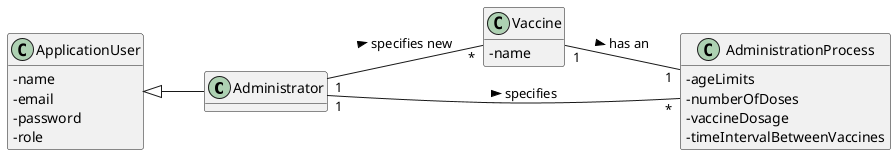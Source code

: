 @startuml

hide methods
left to right direction
skinparam classAttributeIconSize 0


class Administrator {

}

class Vaccine{
    -name
}

class AdministrationProcess {
    -ageLimits
    -numberOfDoses
    -vaccineDosage
    -timeIntervalBetweenVaccines

}

class ApplicationUser {
    -name
    -email
    -password
    -role
}

Administrator "1" -- "*" Vaccine: specifies new >
Administrator "1" -- "*" AdministrationProcess: specifies  >
Vaccine "1" -- "1" AdministrationProcess: has an >
ApplicationUser  <|-- Administrator



@enduml